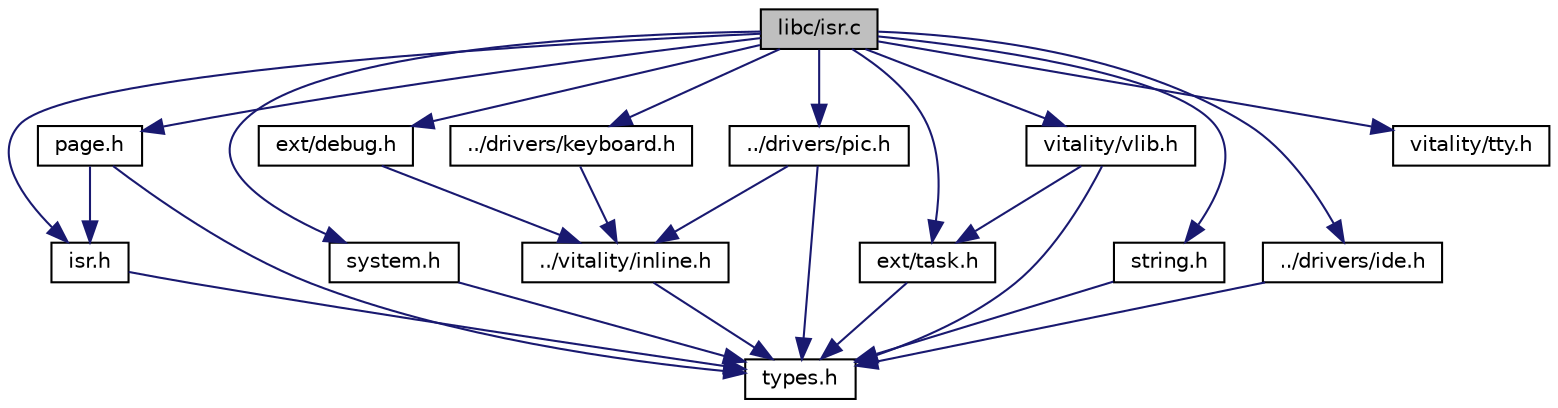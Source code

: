 digraph "libc/isr.c"
{
  edge [fontname="Helvetica",fontsize="10",labelfontname="Helvetica",labelfontsize="10"];
  node [fontname="Helvetica",fontsize="10",shape=record];
  Node0 [label="libc/isr.c",height=0.2,width=0.4,color="black", fillcolor="grey75", style="filled", fontcolor="black"];
  Node0 -> Node1 [color="midnightblue",fontsize="10",style="solid"];
  Node1 [label="isr.h",height=0.2,width=0.4,color="black", fillcolor="white", style="filled",URL="$a00104.html"];
  Node1 -> Node2 [color="midnightblue",fontsize="10",style="solid"];
  Node2 [label="types.h",height=0.2,width=0.4,color="black", fillcolor="white", style="filled",URL="$a00125.html"];
  Node0 -> Node3 [color="midnightblue",fontsize="10",style="solid"];
  Node3 [label="system.h",height=0.2,width=0.4,color="black", fillcolor="white", style="filled",URL="$a00122.html"];
  Node3 -> Node2 [color="midnightblue",fontsize="10",style="solid"];
  Node0 -> Node4 [color="midnightblue",fontsize="10",style="solid"];
  Node4 [label="ext/debug.h",height=0.2,width=0.4,color="black", fillcolor="white", style="filled",URL="$a00068.html"];
  Node4 -> Node5 [color="midnightblue",fontsize="10",style="solid"];
  Node5 [label="../vitality/inline.h",height=0.2,width=0.4,color="black", fillcolor="white", style="filled",URL="$a00140.html"];
  Node5 -> Node2 [color="midnightblue",fontsize="10",style="solid"];
  Node0 -> Node6 [color="midnightblue",fontsize="10",style="solid"];
  Node6 [label="../drivers/keyboard.h",height=0.2,width=0.4,color="black", fillcolor="white", style="filled",URL="$a00041.html"];
  Node6 -> Node5 [color="midnightblue",fontsize="10",style="solid"];
  Node0 -> Node7 [color="midnightblue",fontsize="10",style="solid"];
  Node7 [label="../drivers/pic.h",height=0.2,width=0.4,color="black", fillcolor="white", style="filled",URL="$a00047.html"];
  Node7 -> Node2 [color="midnightblue",fontsize="10",style="solid"];
  Node7 -> Node5 [color="midnightblue",fontsize="10",style="solid"];
  Node0 -> Node8 [color="midnightblue",fontsize="10",style="solid"];
  Node8 [label="ext/task.h",height=0.2,width=0.4,color="black", fillcolor="white", style="filled",URL="$a00080.html"];
  Node8 -> Node2 [color="midnightblue",fontsize="10",style="solid"];
  Node0 -> Node9 [color="midnightblue",fontsize="10",style="solid"];
  Node9 [label="vitality/tty.h",height=0.2,width=0.4,color="black", fillcolor="white", style="filled",URL="$a00152.html"];
  Node0 -> Node10 [color="midnightblue",fontsize="10",style="solid"];
  Node10 [label="string.h",height=0.2,width=0.4,color="black", fillcolor="white", style="filled",URL="$a00116.html"];
  Node10 -> Node2 [color="midnightblue",fontsize="10",style="solid"];
  Node0 -> Node11 [color="midnightblue",fontsize="10",style="solid"];
  Node11 [label="vitality/vlib.h",height=0.2,width=0.4,color="black", fillcolor="white", style="filled",URL="$a00170.html"];
  Node11 -> Node2 [color="midnightblue",fontsize="10",style="solid"];
  Node11 -> Node8 [color="midnightblue",fontsize="10",style="solid"];
  Node0 -> Node12 [color="midnightblue",fontsize="10",style="solid"];
  Node12 [label="page.h",height=0.2,width=0.4,color="black", fillcolor="white", style="filled",URL="$a00110.html"];
  Node12 -> Node1 [color="midnightblue",fontsize="10",style="solid"];
  Node12 -> Node2 [color="midnightblue",fontsize="10",style="solid"];
  Node0 -> Node13 [color="midnightblue",fontsize="10",style="solid"];
  Node13 [label="../drivers/ide.h",height=0.2,width=0.4,color="black", fillcolor="white", style="filled",URL="$a00035.html"];
  Node13 -> Node2 [color="midnightblue",fontsize="10",style="solid"];
}
